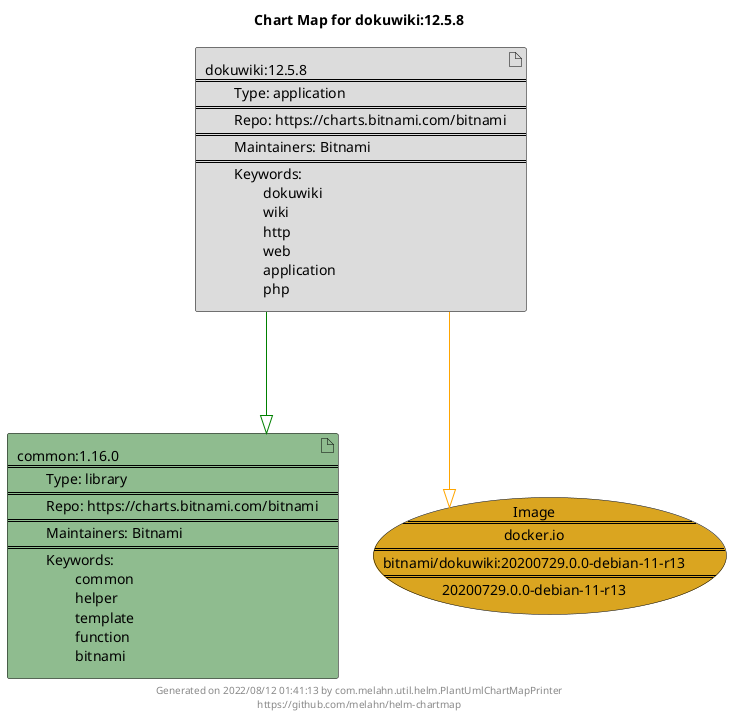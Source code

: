 @startuml
skinparam linetype ortho
skinparam backgroundColor white
skinparam usecaseBorderColor black
skinparam usecaseArrowColor LightSlateGray
skinparam artifactBorderColor black
skinparam artifactArrowColor LightSlateGray

title Chart Map for dokuwiki:12.5.8

'There are 2 referenced Helm Charts
artifact "dokuwiki:12.5.8\n====\n\tType: application\n====\n\tRepo: https://charts.bitnami.com/bitnami\n====\n\tMaintainers: Bitnami\n====\n\tKeywords: \n\t\tdokuwiki\n\t\twiki\n\t\thttp\n\t\tweb\n\t\tapplication\n\t\tphp" as dokuwiki_12_5_8 #Gainsboro
artifact "common:1.16.0\n====\n\tType: library\n====\n\tRepo: https://charts.bitnami.com/bitnami\n====\n\tMaintainers: Bitnami\n====\n\tKeywords: \n\t\tcommon\n\t\thelper\n\t\ttemplate\n\t\tfunction\n\t\tbitnami" as common_1_16_0 #DarkSeaGreen

'There is one referenced Docker Image
usecase "Image\n====\ndocker.io\n====\nbitnami/dokuwiki:20200729.0.0-debian-11-r13\n====\n20200729.0.0-debian-11-r13" as docker_io_bitnami_dokuwiki_20200729_0_0_debian_11_r13 #GoldenRod

'Chart Dependencies
dokuwiki_12_5_8--[#green]-|>common_1_16_0
dokuwiki_12_5_8--[#orange]-|>docker_io_bitnami_dokuwiki_20200729_0_0_debian_11_r13

center footer Generated on 2022/08/12 01:41:13 by com.melahn.util.helm.PlantUmlChartMapPrinter\nhttps://github.com/melahn/helm-chartmap
@enduml
